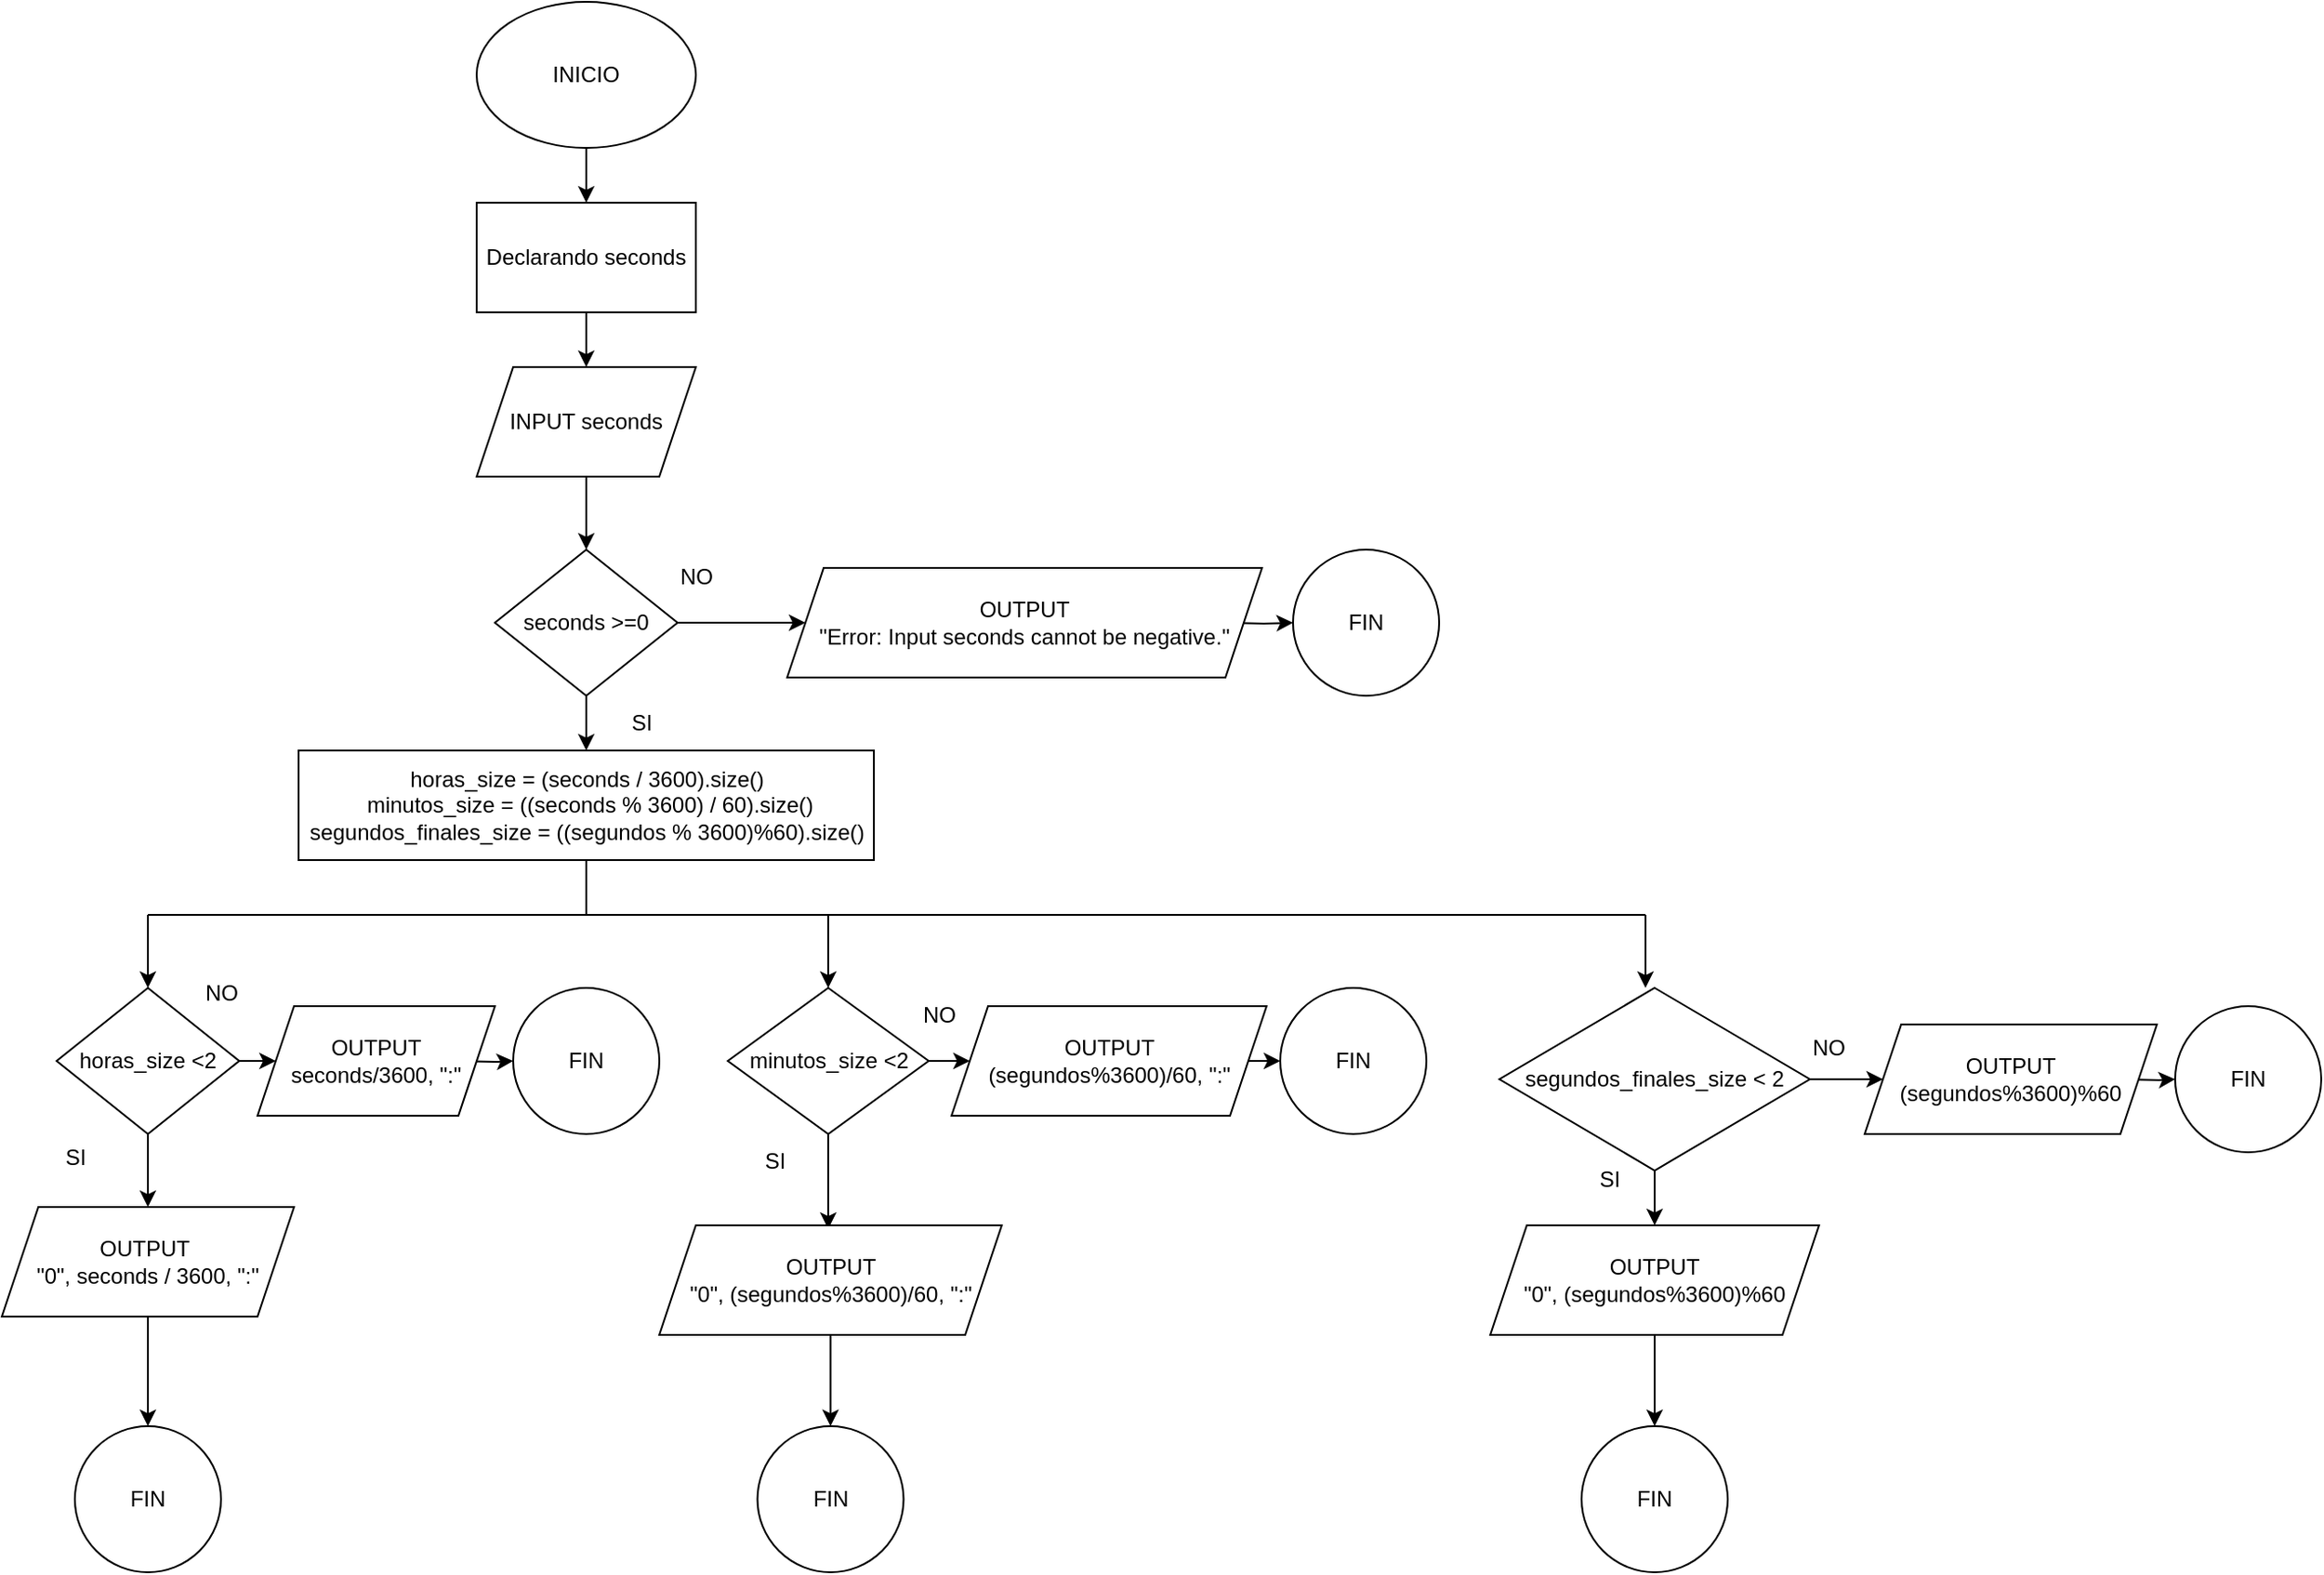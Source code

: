 <mxfile version="24.3.1" type="google">
  <diagram name="Página-1" id="65w1sUpE2hSjTje_U_7h">
    <mxGraphModel grid="1" page="1" gridSize="10" guides="1" tooltips="1" connect="1" arrows="1" fold="1" pageScale="1" pageWidth="827" pageHeight="1169" math="0" shadow="0">
      <root>
        <mxCell id="0" />
        <mxCell id="1" parent="0" />
        <mxCell id="SMXq_fUOEdLXHpyvRAcT-3" value="" style="edgeStyle=orthogonalEdgeStyle;rounded=0;orthogonalLoop=1;jettySize=auto;html=1;" edge="1" parent="1" source="SMXq_fUOEdLXHpyvRAcT-1" target="SMXq_fUOEdLXHpyvRAcT-2">
          <mxGeometry relative="1" as="geometry" />
        </mxCell>
        <mxCell id="SMXq_fUOEdLXHpyvRAcT-1" value="INICIO" style="ellipse;whiteSpace=wrap;html=1;" vertex="1" parent="1">
          <mxGeometry x="300" y="100" width="120" height="80" as="geometry" />
        </mxCell>
        <mxCell id="SMXq_fUOEdLXHpyvRAcT-5" value="" style="edgeStyle=orthogonalEdgeStyle;rounded=0;orthogonalLoop=1;jettySize=auto;html=1;" edge="1" parent="1" source="SMXq_fUOEdLXHpyvRAcT-2" target="SMXq_fUOEdLXHpyvRAcT-4">
          <mxGeometry relative="1" as="geometry" />
        </mxCell>
        <mxCell id="SMXq_fUOEdLXHpyvRAcT-2" value="Declarando seconds" style="whiteSpace=wrap;html=1;" vertex="1" parent="1">
          <mxGeometry x="300" y="210" width="120" height="60" as="geometry" />
        </mxCell>
        <mxCell id="SMXq_fUOEdLXHpyvRAcT-46" value="" style="edgeStyle=orthogonalEdgeStyle;rounded=0;orthogonalLoop=1;jettySize=auto;html=1;" edge="1" parent="1" source="SMXq_fUOEdLXHpyvRAcT-4" target="SMXq_fUOEdLXHpyvRAcT-45">
          <mxGeometry relative="1" as="geometry" />
        </mxCell>
        <mxCell id="SMXq_fUOEdLXHpyvRAcT-4" value="INPUT seconds" style="shape=parallelogram;perimeter=parallelogramPerimeter;whiteSpace=wrap;html=1;fixedSize=1;" vertex="1" parent="1">
          <mxGeometry x="300" y="300" width="120" height="60" as="geometry" />
        </mxCell>
        <mxCell id="SMXq_fUOEdLXHpyvRAcT-10" value="horas_size = (seconds / 3600).size()&lt;div&gt;&amp;nbsp;minutos_size = ((seconds % 3600) / 60).size()&lt;/div&gt;&lt;div&gt;segundos_finales_size = ((segundos % 3600)%60).size()&lt;/div&gt;" style="whiteSpace=wrap;html=1;" vertex="1" parent="1">
          <mxGeometry x="202.5" y="510" width="315" height="60" as="geometry" />
        </mxCell>
        <mxCell id="SMXq_fUOEdLXHpyvRAcT-19" value="" style="endArrow=none;html=1;rounded=0;entryX=0.5;entryY=1;entryDx=0;entryDy=0;" edge="1" parent="1" target="SMXq_fUOEdLXHpyvRAcT-10">
          <mxGeometry width="50" height="50" relative="1" as="geometry">
            <mxPoint x="360" y="600" as="sourcePoint" />
            <mxPoint x="470" y="680" as="targetPoint" />
          </mxGeometry>
        </mxCell>
        <mxCell id="SMXq_fUOEdLXHpyvRAcT-20" value="" style="endArrow=none;html=1;rounded=0;" edge="1" parent="1">
          <mxGeometry width="50" height="50" relative="1" as="geometry">
            <mxPoint x="120" y="600" as="sourcePoint" />
            <mxPoint x="940" y="600" as="targetPoint" />
          </mxGeometry>
        </mxCell>
        <mxCell id="SMXq_fUOEdLXHpyvRAcT-21" value="" style="endArrow=classic;html=1;rounded=0;" edge="1" parent="1">
          <mxGeometry width="50" height="50" relative="1" as="geometry">
            <mxPoint x="120" y="600" as="sourcePoint" />
            <mxPoint x="120" y="640" as="targetPoint" />
          </mxGeometry>
        </mxCell>
        <mxCell id="SMXq_fUOEdLXHpyvRAcT-22" value="" style="endArrow=classic;html=1;rounded=0;" edge="1" parent="1">
          <mxGeometry width="50" height="50" relative="1" as="geometry">
            <mxPoint x="492.5" y="600" as="sourcePoint" />
            <mxPoint x="492.5" y="640" as="targetPoint" />
          </mxGeometry>
        </mxCell>
        <mxCell id="SMXq_fUOEdLXHpyvRAcT-23" value="" style="endArrow=classic;html=1;rounded=0;" edge="1" parent="1">
          <mxGeometry width="50" height="50" relative="1" as="geometry">
            <mxPoint x="940.0" y="600" as="sourcePoint" />
            <mxPoint x="940.0" y="640" as="targetPoint" />
          </mxGeometry>
        </mxCell>
        <mxCell id="SMXq_fUOEdLXHpyvRAcT-29" value="" style="edgeStyle=orthogonalEdgeStyle;rounded=0;orthogonalLoop=1;jettySize=auto;html=1;" edge="1" parent="1" source="SMXq_fUOEdLXHpyvRAcT-25">
          <mxGeometry relative="1" as="geometry">
            <mxPoint x="120" y="760" as="targetPoint" />
          </mxGeometry>
        </mxCell>
        <mxCell id="SMXq_fUOEdLXHpyvRAcT-32" value="" style="edgeStyle=orthogonalEdgeStyle;rounded=0;orthogonalLoop=1;jettySize=auto;html=1;" edge="1" parent="1" source="SMXq_fUOEdLXHpyvRAcT-25">
          <mxGeometry relative="1" as="geometry">
            <mxPoint x="190" y="680" as="targetPoint" />
          </mxGeometry>
        </mxCell>
        <mxCell id="SMXq_fUOEdLXHpyvRAcT-25" value="horas_size &amp;lt;2" style="rhombus;whiteSpace=wrap;html=1;" vertex="1" parent="1">
          <mxGeometry x="70" y="640" width="100" height="80" as="geometry" />
        </mxCell>
        <mxCell id="SMXq_fUOEdLXHpyvRAcT-35" value="" style="edgeStyle=orthogonalEdgeStyle;rounded=0;orthogonalLoop=1;jettySize=auto;html=1;" edge="1" parent="1" source="SMXq_fUOEdLXHpyvRAcT-26">
          <mxGeometry relative="1" as="geometry">
            <mxPoint x="492.5" y="772" as="targetPoint" />
          </mxGeometry>
        </mxCell>
        <mxCell id="SMXq_fUOEdLXHpyvRAcT-39" value="" style="edgeStyle=orthogonalEdgeStyle;rounded=0;orthogonalLoop=1;jettySize=auto;html=1;" edge="1" parent="1" source="SMXq_fUOEdLXHpyvRAcT-26">
          <mxGeometry relative="1" as="geometry">
            <mxPoint x="570" y="680" as="targetPoint" />
          </mxGeometry>
        </mxCell>
        <mxCell id="SMXq_fUOEdLXHpyvRAcT-26" value="minutos_size &amp;lt;2" style="rhombus;whiteSpace=wrap;html=1;" vertex="1" parent="1">
          <mxGeometry x="437.5" y="640" width="110" height="80" as="geometry" />
        </mxCell>
        <mxCell id="SMXq_fUOEdLXHpyvRAcT-41" value="" style="edgeStyle=orthogonalEdgeStyle;rounded=0;orthogonalLoop=1;jettySize=auto;html=1;" edge="1" parent="1" source="SMXq_fUOEdLXHpyvRAcT-27">
          <mxGeometry relative="1" as="geometry">
            <mxPoint x="945" y="770" as="targetPoint" />
          </mxGeometry>
        </mxCell>
        <mxCell id="SMXq_fUOEdLXHpyvRAcT-44" value="" style="edgeStyle=orthogonalEdgeStyle;rounded=0;orthogonalLoop=1;jettySize=auto;html=1;" edge="1" parent="1" source="SMXq_fUOEdLXHpyvRAcT-27">
          <mxGeometry relative="1" as="geometry">
            <mxPoint x="1070" y="690" as="targetPoint" />
          </mxGeometry>
        </mxCell>
        <mxCell id="SMXq_fUOEdLXHpyvRAcT-27" value="segundos_finales_size &amp;lt; 2" style="rhombus;whiteSpace=wrap;html=1;" vertex="1" parent="1">
          <mxGeometry x="860" y="640" width="170" height="100" as="geometry" />
        </mxCell>
        <mxCell id="SMXq_fUOEdLXHpyvRAcT-56" value="" style="edgeStyle=orthogonalEdgeStyle;rounded=0;orthogonalLoop=1;jettySize=auto;html=1;exitX=0.5;exitY=1;exitDx=0;exitDy=0;" edge="1" parent="1" source="-d0Yh-_UQnf0t4MP10DG-1" target="SMXq_fUOEdLXHpyvRAcT-55">
          <mxGeometry relative="1" as="geometry">
            <mxPoint x="120" y="840" as="sourcePoint" />
          </mxGeometry>
        </mxCell>
        <mxCell id="SMXq_fUOEdLXHpyvRAcT-30" value="SI" style="text;html=1;align=center;verticalAlign=middle;resizable=0;points=[];autosize=1;strokeColor=none;fillColor=none;" vertex="1" parent="1">
          <mxGeometry x="65" y="718" width="30" height="30" as="geometry" />
        </mxCell>
        <mxCell id="SMXq_fUOEdLXHpyvRAcT-63" value="" style="edgeStyle=orthogonalEdgeStyle;rounded=0;orthogonalLoop=1;jettySize=auto;html=1;" edge="1" parent="1" target="SMXq_fUOEdLXHpyvRAcT-62">
          <mxGeometry relative="1" as="geometry">
            <mxPoint x="290" y="680" as="sourcePoint" />
          </mxGeometry>
        </mxCell>
        <mxCell id="SMXq_fUOEdLXHpyvRAcT-33" value="NO" style="text;html=1;align=center;verticalAlign=middle;resizable=0;points=[];autosize=1;strokeColor=none;fillColor=none;" vertex="1" parent="1">
          <mxGeometry x="140" y="628" width="40" height="30" as="geometry" />
        </mxCell>
        <mxCell id="SMXq_fUOEdLXHpyvRAcT-58" value="" style="edgeStyle=orthogonalEdgeStyle;rounded=0;orthogonalLoop=1;jettySize=auto;html=1;exitX=0.5;exitY=1;exitDx=0;exitDy=0;" edge="1" parent="1" source="-d0Yh-_UQnf0t4MP10DG-4" target="SMXq_fUOEdLXHpyvRAcT-57">
          <mxGeometry relative="1" as="geometry">
            <mxPoint x="492.5" y="852" as="sourcePoint" />
          </mxGeometry>
        </mxCell>
        <mxCell id="SMXq_fUOEdLXHpyvRAcT-36" value="SI" style="text;html=1;align=center;verticalAlign=middle;resizable=0;points=[];autosize=1;strokeColor=none;fillColor=none;" vertex="1" parent="1">
          <mxGeometry x="447.5" y="720" width="30" height="30" as="geometry" />
        </mxCell>
        <mxCell id="SMXq_fUOEdLXHpyvRAcT-37" value="NO" style="text;html=1;align=center;verticalAlign=middle;resizable=0;points=[];autosize=1;strokeColor=none;fillColor=none;" vertex="1" parent="1">
          <mxGeometry x="532.5" y="640" width="40" height="30" as="geometry" />
        </mxCell>
        <mxCell id="SMXq_fUOEdLXHpyvRAcT-65" value="" style="edgeStyle=orthogonalEdgeStyle;rounded=0;orthogonalLoop=1;jettySize=auto;html=1;entryX=0;entryY=0.5;entryDx=0;entryDy=0;" edge="1" parent="1" target="SMXq_fUOEdLXHpyvRAcT-64">
          <mxGeometry relative="1" as="geometry">
            <mxPoint x="720" y="680" as="sourcePoint" />
          </mxGeometry>
        </mxCell>
        <mxCell id="SMXq_fUOEdLXHpyvRAcT-61" value="" style="edgeStyle=orthogonalEdgeStyle;rounded=0;orthogonalLoop=1;jettySize=auto;html=1;exitX=0.5;exitY=1;exitDx=0;exitDy=0;" edge="1" parent="1" source="-d0Yh-_UQnf0t4MP10DG-6" target="SMXq_fUOEdLXHpyvRAcT-60">
          <mxGeometry relative="1" as="geometry">
            <mxPoint x="945" y="850" as="sourcePoint" />
          </mxGeometry>
        </mxCell>
        <mxCell id="SMXq_fUOEdLXHpyvRAcT-42" value="SI" style="text;html=1;align=center;verticalAlign=middle;resizable=0;points=[];autosize=1;strokeColor=none;fillColor=none;" vertex="1" parent="1">
          <mxGeometry x="905" y="730" width="30" height="30" as="geometry" />
        </mxCell>
        <mxCell id="SMXq_fUOEdLXHpyvRAcT-67" value="" style="edgeStyle=orthogonalEdgeStyle;rounded=0;orthogonalLoop=1;jettySize=auto;html=1;" edge="1" parent="1" target="SMXq_fUOEdLXHpyvRAcT-66">
          <mxGeometry relative="1" as="geometry">
            <mxPoint x="1200" y="690" as="sourcePoint" />
          </mxGeometry>
        </mxCell>
        <mxCell id="SMXq_fUOEdLXHpyvRAcT-47" value="" style="edgeStyle=orthogonalEdgeStyle;rounded=0;orthogonalLoop=1;jettySize=auto;html=1;" edge="1" parent="1" source="SMXq_fUOEdLXHpyvRAcT-45" target="SMXq_fUOEdLXHpyvRAcT-10">
          <mxGeometry relative="1" as="geometry" />
        </mxCell>
        <mxCell id="SMXq_fUOEdLXHpyvRAcT-50" value="" style="edgeStyle=orthogonalEdgeStyle;rounded=0;orthogonalLoop=1;jettySize=auto;html=1;" edge="1" parent="1" source="SMXq_fUOEdLXHpyvRAcT-45">
          <mxGeometry relative="1" as="geometry">
            <mxPoint x="480" y="440" as="targetPoint" />
          </mxGeometry>
        </mxCell>
        <mxCell id="SMXq_fUOEdLXHpyvRAcT-45" value="seconds &amp;gt;=0" style="rhombus;whiteSpace=wrap;html=1;" vertex="1" parent="1">
          <mxGeometry x="310" y="400" width="100" height="80" as="geometry" />
        </mxCell>
        <mxCell id="SMXq_fUOEdLXHpyvRAcT-48" value="SI" style="text;html=1;align=center;verticalAlign=middle;resizable=0;points=[];autosize=1;strokeColor=none;fillColor=none;" vertex="1" parent="1">
          <mxGeometry x="375" y="480" width="30" height="30" as="geometry" />
        </mxCell>
        <mxCell id="SMXq_fUOEdLXHpyvRAcT-54" value="" style="edgeStyle=orthogonalEdgeStyle;rounded=0;orthogonalLoop=1;jettySize=auto;html=1;" edge="1" parent="1" target="SMXq_fUOEdLXHpyvRAcT-53">
          <mxGeometry relative="1" as="geometry">
            <mxPoint x="710" y="440" as="sourcePoint" />
          </mxGeometry>
        </mxCell>
        <mxCell id="SMXq_fUOEdLXHpyvRAcT-51" value="NO" style="text;html=1;align=center;verticalAlign=middle;resizable=0;points=[];autosize=1;strokeColor=none;fillColor=none;" vertex="1" parent="1">
          <mxGeometry x="400" y="400" width="40" height="30" as="geometry" />
        </mxCell>
        <mxCell id="SMXq_fUOEdLXHpyvRAcT-52" value="NO" style="text;html=1;align=center;verticalAlign=middle;resizable=0;points=[];autosize=1;strokeColor=none;fillColor=none;" vertex="1" parent="1">
          <mxGeometry x="1020" y="658" width="40" height="30" as="geometry" />
        </mxCell>
        <mxCell id="SMXq_fUOEdLXHpyvRAcT-53" value="FIN" style="ellipse;whiteSpace=wrap;html=1;" vertex="1" parent="1">
          <mxGeometry x="747" y="400" width="80" height="80" as="geometry" />
        </mxCell>
        <mxCell id="SMXq_fUOEdLXHpyvRAcT-55" value="FIN" style="ellipse;whiteSpace=wrap;html=1;" vertex="1" parent="1">
          <mxGeometry x="80" y="880" width="80" height="80" as="geometry" />
        </mxCell>
        <mxCell id="SMXq_fUOEdLXHpyvRAcT-57" value="FIN" style="ellipse;whiteSpace=wrap;html=1;" vertex="1" parent="1">
          <mxGeometry x="453.75" y="880" width="80" height="80" as="geometry" />
        </mxCell>
        <mxCell id="SMXq_fUOEdLXHpyvRAcT-60" value="FIN" style="ellipse;whiteSpace=wrap;html=1;" vertex="1" parent="1">
          <mxGeometry x="905" y="880" width="80" height="80" as="geometry" />
        </mxCell>
        <mxCell id="SMXq_fUOEdLXHpyvRAcT-62" value="FIN" style="ellipse;whiteSpace=wrap;html=1;" vertex="1" parent="1">
          <mxGeometry x="320" y="640" width="80" height="80" as="geometry" />
        </mxCell>
        <mxCell id="SMXq_fUOEdLXHpyvRAcT-64" value="FIN" style="ellipse;whiteSpace=wrap;html=1;" vertex="1" parent="1">
          <mxGeometry x="740" y="640" width="80" height="80" as="geometry" />
        </mxCell>
        <mxCell id="SMXq_fUOEdLXHpyvRAcT-66" value="FIN" style="ellipse;whiteSpace=wrap;html=1;" vertex="1" parent="1">
          <mxGeometry x="1230" y="650" width="80" height="80" as="geometry" />
        </mxCell>
        <mxCell id="Cp4Wv6S5Zo52E7-xloWP-2" value="OUTPUT&lt;div&gt;&quot;Error: Input seconds cannot be negative.&quot;&lt;/div&gt;" style="shape=parallelogram;perimeter=parallelogramPerimeter;whiteSpace=wrap;html=1;fixedSize=1;" vertex="1" parent="1">
          <mxGeometry x="470" y="410" width="260" height="60" as="geometry" />
        </mxCell>
        <mxCell id="-d0Yh-_UQnf0t4MP10DG-1" value="OUTPUT&amp;nbsp;&lt;div&gt;&quot;0&quot;, seconds / 3600, &quot;:&quot;&lt;/div&gt;" style="shape=parallelogram;perimeter=parallelogramPerimeter;whiteSpace=wrap;html=1;fixedSize=1;" vertex="1" parent="1">
          <mxGeometry x="40" y="760" width="160" height="60" as="geometry" />
        </mxCell>
        <mxCell id="-d0Yh-_UQnf0t4MP10DG-2" value="OUTPUT&lt;div&gt;seconds/3600, &quot;:&quot;&lt;br&gt;&lt;/div&gt;" style="shape=parallelogram;perimeter=parallelogramPerimeter;whiteSpace=wrap;html=1;fixedSize=1;" vertex="1" parent="1">
          <mxGeometry x="180" y="650" width="130" height="60" as="geometry" />
        </mxCell>
        <mxCell id="-d0Yh-_UQnf0t4MP10DG-3" style="edgeStyle=orthogonalEdgeStyle;rounded=0;orthogonalLoop=1;jettySize=auto;html=1;exitX=0.5;exitY=1;exitDx=0;exitDy=0;" edge="1" parent="1" source="-d0Yh-_UQnf0t4MP10DG-2" target="-d0Yh-_UQnf0t4MP10DG-2">
          <mxGeometry relative="1" as="geometry" />
        </mxCell>
        <mxCell id="-d0Yh-_UQnf0t4MP10DG-4" value="OUTPUT&lt;div&gt;&quot;0&quot;, (segundos%3600)/60, &quot;:&quot;&lt;br&gt;&lt;/div&gt;" style="shape=parallelogram;perimeter=parallelogramPerimeter;whiteSpace=wrap;html=1;fixedSize=1;" vertex="1" parent="1">
          <mxGeometry x="400" y="770" width="187.5" height="60" as="geometry" />
        </mxCell>
        <mxCell id="-d0Yh-_UQnf0t4MP10DG-5" value="&lt;div&gt;OUTPUT&lt;/div&gt;(segundos%3600)/60, &quot;:&quot;" style="shape=parallelogram;perimeter=parallelogramPerimeter;whiteSpace=wrap;html=1;fixedSize=1;" vertex="1" parent="1">
          <mxGeometry x="560" y="650" width="172.5" height="60" as="geometry" />
        </mxCell>
        <mxCell id="-d0Yh-_UQnf0t4MP10DG-6" value="OUTPUT&lt;div&gt;&quot;0&quot;, (segundos%3600)%60&lt;br&gt;&lt;/div&gt;" style="shape=parallelogram;perimeter=parallelogramPerimeter;whiteSpace=wrap;html=1;fixedSize=1;" vertex="1" parent="1">
          <mxGeometry x="855" y="770" width="180" height="60" as="geometry" />
        </mxCell>
        <mxCell id="-d0Yh-_UQnf0t4MP10DG-7" value="OUTPUT&lt;div&gt;(segundos%3600)%60&lt;br&gt;&lt;/div&gt;" style="shape=parallelogram;perimeter=parallelogramPerimeter;whiteSpace=wrap;html=1;fixedSize=1;" vertex="1" parent="1">
          <mxGeometry x="1060" y="660" width="160" height="60" as="geometry" />
        </mxCell>
      </root>
    </mxGraphModel>
  </diagram>
</mxfile>
